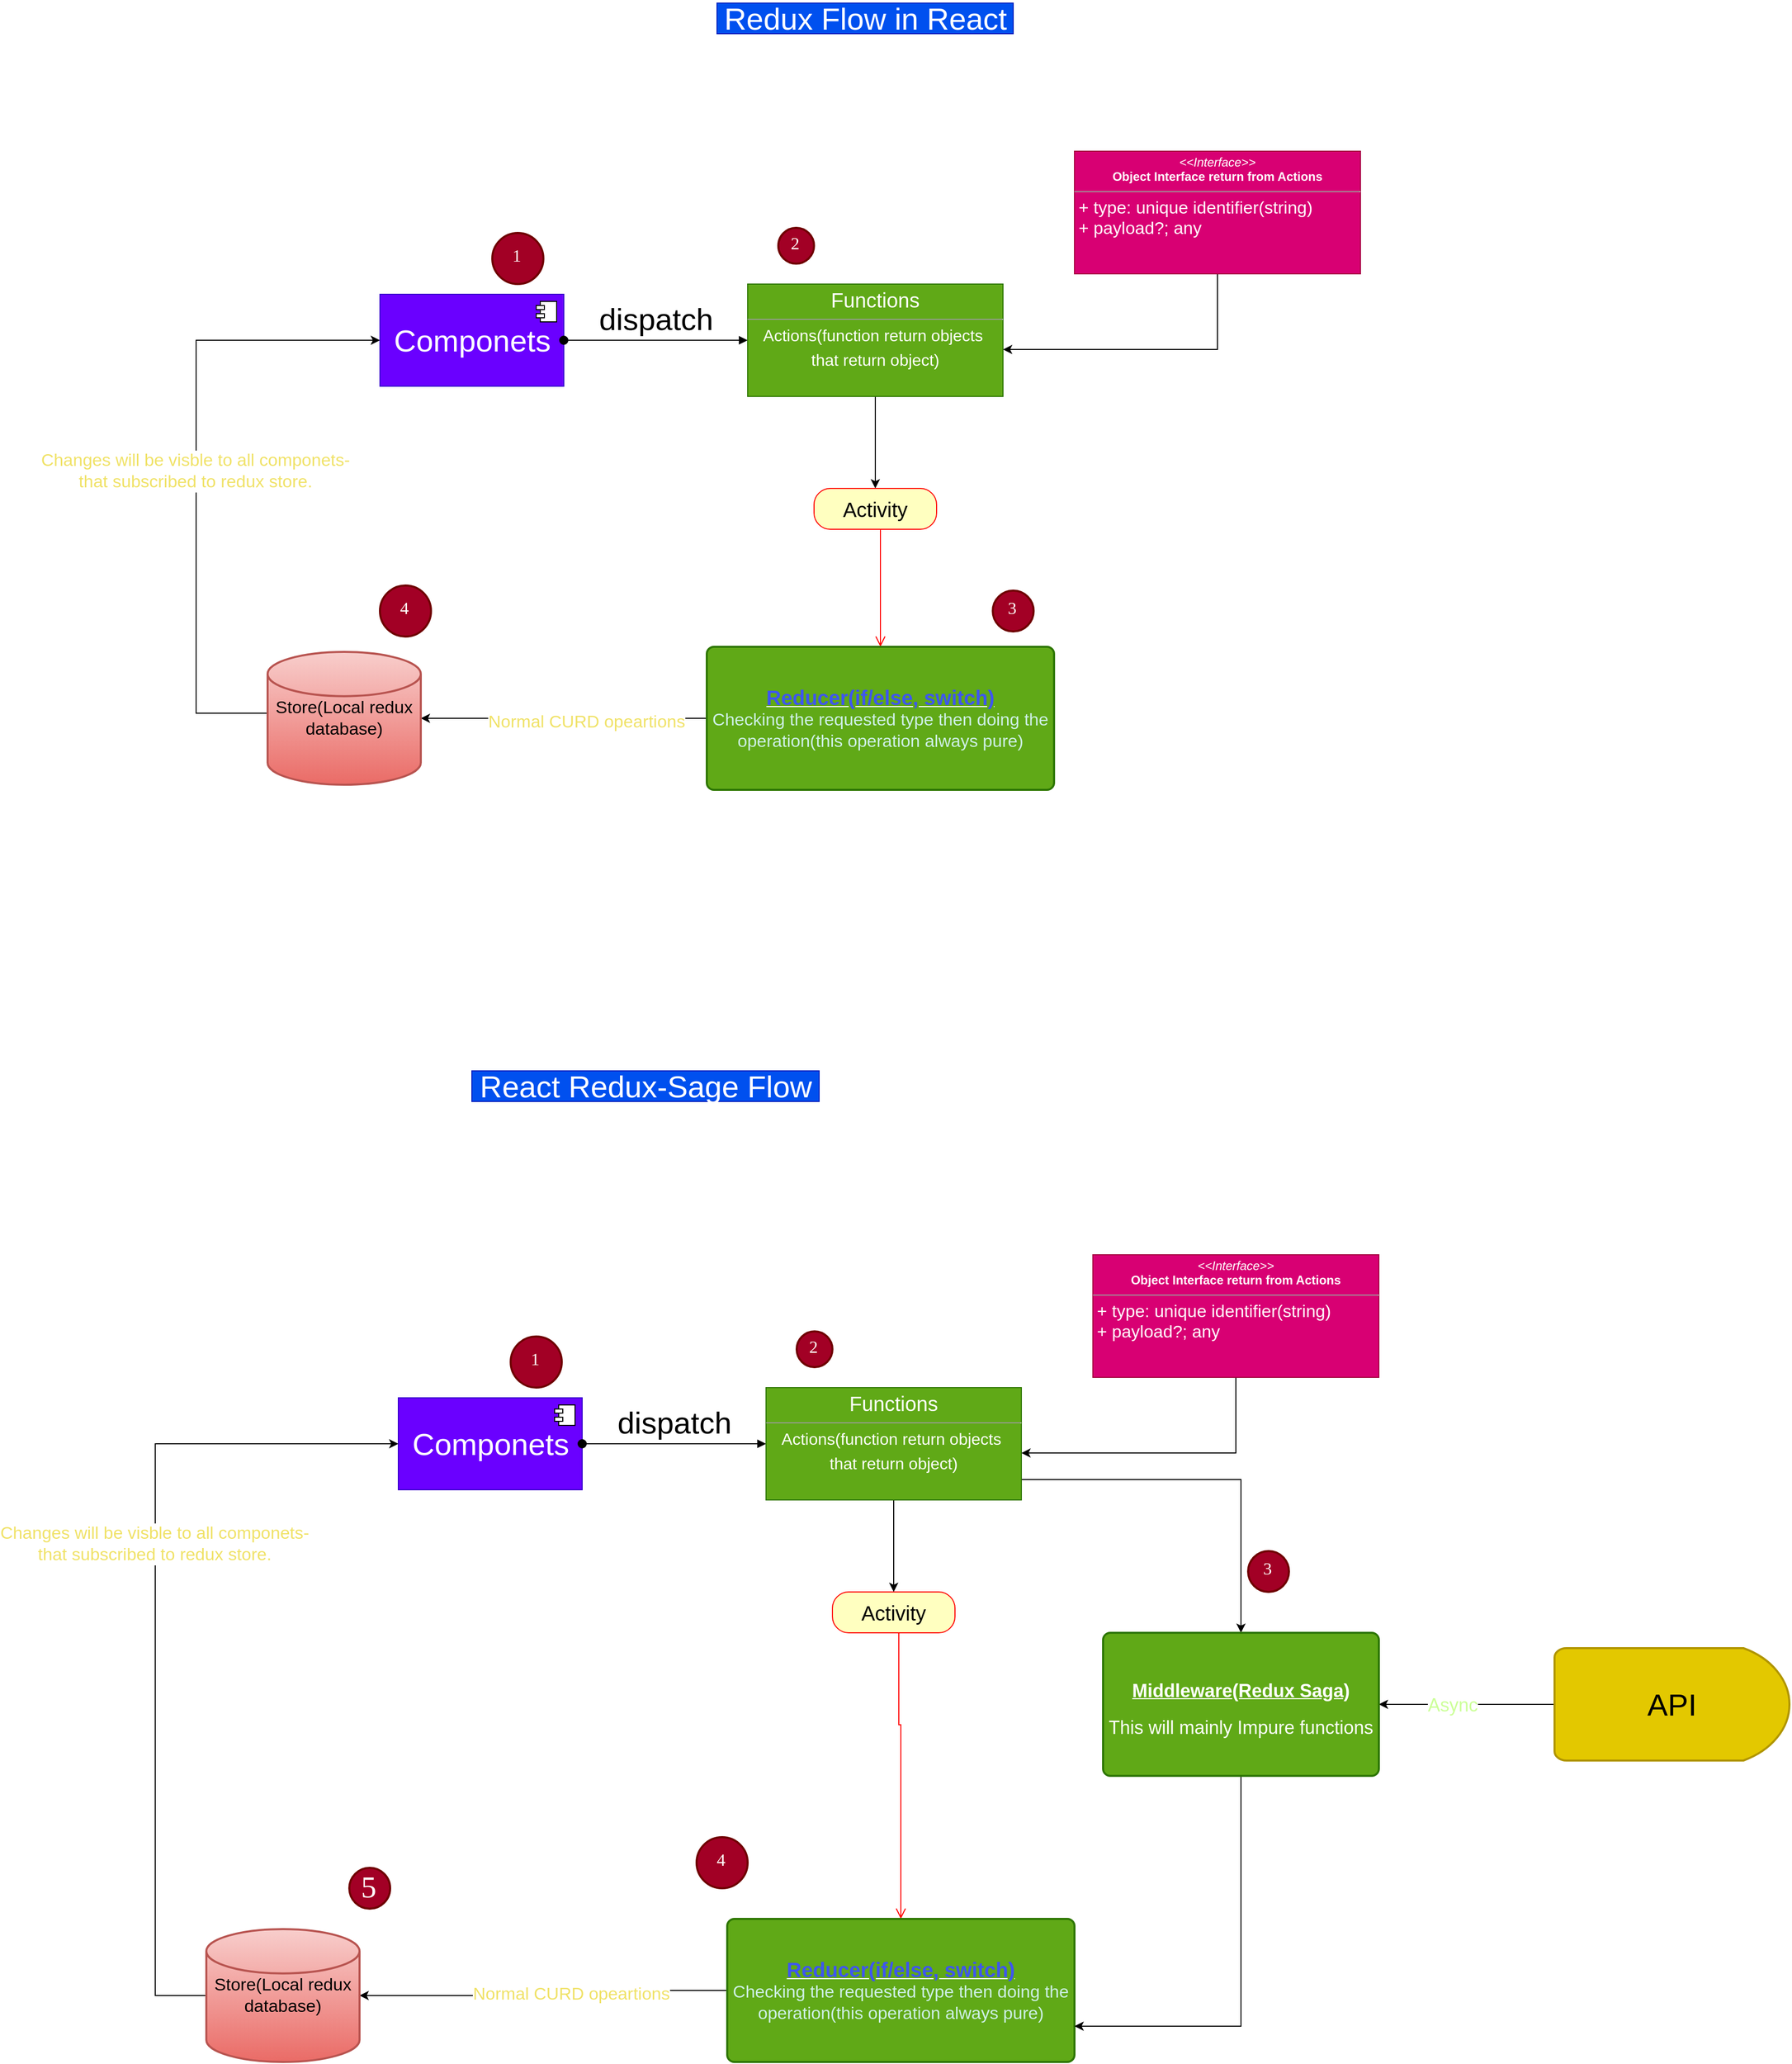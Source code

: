 <mxfile version="16.5.1" type="device"><diagram id="kgpKYQtTHZ0yAKxKKP6v" name="Page-1"><mxGraphModel dx="2272" dy="878" grid="1" gridSize="10" guides="1" tooltips="1" connect="1" arrows="1" fold="1" page="1" pageScale="1" pageWidth="850" pageHeight="1100" math="0" shadow="0"><root><mxCell id="0"/><mxCell id="1" parent="0"/><mxCell id="NOYNnW7P2XR8V1huNWQm-1" value="&lt;font style=&quot;font-size: 30px&quot;&gt;Redux Flow in React&lt;/font&gt;" style="text;html=1;align=center;verticalAlign=middle;resizable=0;points=[];autosize=1;strokeColor=#001DBC;fillColor=#0050ef;fontColor=#ffffff;" vertex="1" parent="1"><mxGeometry x="260" y="55" width="290" height="30" as="geometry"/></mxCell><mxCell id="NOYNnW7P2XR8V1huNWQm-2" value="Componets" style="html=1;dropTarget=0;fontSize=30;fillColor=#6a00ff;fontColor=#ffffff;strokeColor=#3700CC;" vertex="1" parent="1"><mxGeometry x="-70" y="340" width="180" height="90" as="geometry"/></mxCell><mxCell id="NOYNnW7P2XR8V1huNWQm-3" value="" style="shape=module;jettyWidth=8;jettyHeight=4;fontSize=30;" vertex="1" parent="NOYNnW7P2XR8V1huNWQm-2"><mxGeometry x="1" width="20" height="20" relative="1" as="geometry"><mxPoint x="-27" y="7" as="offset"/></mxGeometry></mxCell><mxCell id="NOYNnW7P2XR8V1huNWQm-5" value="dispatch" style="html=1;verticalAlign=bottom;startArrow=oval;startFill=1;endArrow=block;startSize=8;rounded=0;fontSize=30;exitX=1;exitY=0.5;exitDx=0;exitDy=0;" edge="1" parent="1" source="NOYNnW7P2XR8V1huNWQm-2" target="NOYNnW7P2XR8V1huNWQm-6"><mxGeometry width="60" relative="1" as="geometry"><mxPoint x="200" y="420" as="sourcePoint"/><mxPoint x="240" y="390" as="targetPoint"/></mxGeometry></mxCell><mxCell id="NOYNnW7P2XR8V1huNWQm-9" style="edgeStyle=orthogonalEdgeStyle;rounded=0;orthogonalLoop=1;jettySize=auto;html=1;exitX=0.5;exitY=1;exitDx=0;exitDy=0;entryX=0.5;entryY=0;entryDx=0;entryDy=0;fontSize=20;" edge="1" parent="1" source="NOYNnW7P2XR8V1huNWQm-6" target="NOYNnW7P2XR8V1huNWQm-7"><mxGeometry relative="1" as="geometry"/></mxCell><mxCell id="NOYNnW7P2XR8V1huNWQm-6" value="&lt;p style=&quot;text-align: center ; margin: 4px 0px 0px ; font-size: 20px&quot;&gt;Functions&lt;/p&gt;&lt;hr size=&quot;1&quot;&gt;&lt;div style=&quot;text-align: center ; height: 2px ; font-size: 16px&quot;&gt;Actions(function return objects&amp;nbsp;&lt;/div&gt;&lt;div style=&quot;text-align: center ; height: 2px ; font-size: 16px&quot;&gt;&lt;span&gt;&lt;br&gt;&lt;/span&gt;&lt;/div&gt;&lt;div style=&quot;text-align: center ; height: 2px ; font-size: 16px&quot;&gt;&lt;span&gt;&lt;br&gt;&lt;/span&gt;&lt;/div&gt;&lt;div style=&quot;text-align: center ; height: 2px ; font-size: 16px&quot;&gt;&lt;span&gt;&lt;br&gt;&lt;/span&gt;&lt;/div&gt;&lt;div style=&quot;text-align: center ; height: 2px ; font-size: 16px&quot;&gt;&lt;span&gt;&lt;br&gt;&lt;/span&gt;&lt;/div&gt;&lt;div style=&quot;text-align: center ; height: 2px ; font-size: 16px&quot;&gt;&lt;span&gt;&lt;br&gt;&lt;/span&gt;&lt;/div&gt;&lt;div style=&quot;text-align: center ; height: 2px ; font-size: 16px&quot;&gt;&lt;span&gt;&lt;br&gt;&lt;/span&gt;&lt;/div&gt;&lt;div style=&quot;text-align: center ; height: 2px ; font-size: 16px&quot;&gt;&lt;span&gt;&lt;br&gt;&lt;/span&gt;&lt;/div&gt;&lt;div style=&quot;text-align: center ; height: 2px ; font-size: 16px&quot;&gt;&lt;span&gt;&lt;br&gt;&lt;/span&gt;&lt;/div&gt;&lt;div style=&quot;text-align: center ; height: 2px ; font-size: 16px&quot;&gt;&lt;span&gt;&lt;br&gt;&lt;/span&gt;&lt;/div&gt;&lt;div style=&quot;text-align: center ; height: 2px ; font-size: 16px&quot;&gt;&lt;span&gt;&lt;br&gt;&lt;/span&gt;&lt;/div&gt;&lt;div style=&quot;text-align: center ; height: 2px ; font-size: 16px&quot;&gt;&lt;span&gt;&lt;br&gt;&lt;/span&gt;&lt;/div&gt;&lt;div style=&quot;text-align: center ; height: 2px ; font-size: 16px&quot;&gt;&lt;span&gt;that return object)&lt;/span&gt;&lt;br&gt;&lt;/div&gt;" style="verticalAlign=top;align=left;overflow=fill;fontSize=12;fontFamily=Helvetica;html=1;fillColor=#60a917;fontColor=#ffffff;strokeColor=#2D7600;" vertex="1" parent="1"><mxGeometry x="290" y="330" width="250" height="110" as="geometry"/></mxCell><mxCell id="NOYNnW7P2XR8V1huNWQm-7" value="Activity" style="rounded=1;whiteSpace=wrap;html=1;arcSize=40;fontColor=#000000;fillColor=#ffffc0;strokeColor=#ff0000;fontSize=20;" vertex="1" parent="1"><mxGeometry x="355" y="530" width="120" height="40" as="geometry"/></mxCell><mxCell id="NOYNnW7P2XR8V1huNWQm-8" value="" style="edgeStyle=orthogonalEdgeStyle;html=1;verticalAlign=bottom;endArrow=open;endSize=8;strokeColor=#ff0000;rounded=0;fontSize=20;" edge="1" source="NOYNnW7P2XR8V1huNWQm-7" parent="1" target="NOYNnW7P2XR8V1huNWQm-13"><mxGeometry relative="1" as="geometry"><mxPoint x="320" y="660" as="targetPoint"/><Array as="points"><mxPoint x="420" y="660"/></Array></mxGeometry></mxCell><mxCell id="NOYNnW7P2XR8V1huNWQm-12" style="edgeStyle=orthogonalEdgeStyle;rounded=0;orthogonalLoop=1;jettySize=auto;html=1;exitX=0.5;exitY=1;exitDx=0;exitDy=0;entryX=1;entryY=0.582;entryDx=0;entryDy=0;entryPerimeter=0;fontSize=17;" edge="1" parent="1" source="NOYNnW7P2XR8V1huNWQm-10" target="NOYNnW7P2XR8V1huNWQm-6"><mxGeometry relative="1" as="geometry"/></mxCell><mxCell id="NOYNnW7P2XR8V1huNWQm-10" value="&lt;p style=&quot;margin: 0px ; margin-top: 4px ; text-align: center&quot;&gt;&lt;i&gt;&amp;lt;&amp;lt;Interface&amp;gt;&amp;gt;&lt;/i&gt;&lt;br&gt;&lt;b&gt;Object Interface return from Actions&lt;/b&gt;&lt;/p&gt;&lt;hr size=&quot;1&quot;&gt;&lt;p style=&quot;margin: 0px 0px 0px 4px ; font-size: 17px&quot;&gt;+ type: unique identifier(string)&lt;br&gt;+ payload?; any&lt;/p&gt;" style="verticalAlign=top;align=left;overflow=fill;fontSize=12;fontFamily=Helvetica;html=1;fillColor=#d80073;fontColor=#ffffff;strokeColor=#A50040;" vertex="1" parent="1"><mxGeometry x="610" y="200" width="280" height="120" as="geometry"/></mxCell><mxCell id="NOYNnW7P2XR8V1huNWQm-14" style="edgeStyle=orthogonalEdgeStyle;rounded=0;orthogonalLoop=1;jettySize=auto;html=1;entryX=0;entryY=0.5;entryDx=0;entryDy=0;fontSize=17;fontColor=#CEF0E7;exitX=0;exitY=0.5;exitDx=0;exitDy=0;exitPerimeter=0;" edge="1" parent="1" source="NOYNnW7P2XR8V1huNWQm-20" target="NOYNnW7P2XR8V1huNWQm-2"><mxGeometry relative="1" as="geometry"><mxPoint x="-160" y="770" as="sourcePoint"/><Array as="points"><mxPoint x="-110" y="755"/><mxPoint x="-110" y="750"/><mxPoint x="-250" y="750"/><mxPoint x="-250" y="385"/></Array></mxGeometry></mxCell><mxCell id="NOYNnW7P2XR8V1huNWQm-15" value="Changes will be visble to all componets-&lt;br&gt;that subscribed to redux store." style="edgeLabel;html=1;align=center;verticalAlign=middle;resizable=0;points=[];fontSize=17;fontColor=#F0E267;" vertex="1" connectable="0" parent="NOYNnW7P2XR8V1huNWQm-14"><mxGeometry x="0.189" y="1" relative="1" as="geometry"><mxPoint as="offset"/></mxGeometry></mxCell><mxCell id="NOYNnW7P2XR8V1huNWQm-23" style="edgeStyle=orthogonalEdgeStyle;rounded=0;orthogonalLoop=1;jettySize=auto;html=1;exitX=0;exitY=0.5;exitDx=0;exitDy=0;fontSize=17;fontColor=#F0E267;" edge="1" parent="1" source="NOYNnW7P2XR8V1huNWQm-13" target="NOYNnW7P2XR8V1huNWQm-20"><mxGeometry relative="1" as="geometry"/></mxCell><mxCell id="NOYNnW7P2XR8V1huNWQm-24" value="Normal CURD opeartions" style="edgeLabel;html=1;align=center;verticalAlign=middle;resizable=0;points=[];fontSize=17;fontColor=#F0E267;" vertex="1" connectable="0" parent="NOYNnW7P2XR8V1huNWQm-23"><mxGeometry x="-0.158" y="4" relative="1" as="geometry"><mxPoint as="offset"/></mxGeometry></mxCell><mxCell id="NOYNnW7P2XR8V1huNWQm-13" value="&lt;p&gt;&lt;u&gt;&lt;b&gt;&lt;font style=&quot;font-size: 20px&quot; color=&quot;#3e56f0&quot;&gt;Reducer(if/else, switch)&lt;br&gt;&lt;/font&gt;&lt;/b&gt;&lt;/u&gt;&lt;font color=&quot;#cef0e7&quot; size=&quot;1&quot;&gt;&lt;span style=&quot;font-size: 17px&quot;&gt;Checking the requested type then doing the operation(this operation always pure)&lt;/span&gt;&lt;/font&gt;&lt;/p&gt;" style="rounded=1;whiteSpace=wrap;html=1;absoluteArcSize=1;arcSize=14;strokeWidth=2;fontSize=17;fillColor=#60a917;fontColor=#ffffff;strokeColor=#2D7600;" vertex="1" parent="1"><mxGeometry x="250" y="685" width="340" height="140" as="geometry"/></mxCell><mxCell id="NOYNnW7P2XR8V1huNWQm-16" value="1" style="ellipse;whiteSpace=wrap;html=1;aspect=fixed;strokeWidth=2;fontFamily=Tahoma;spacingBottom=4;spacingRight=2;strokeColor=#6F0000;fontSize=17;fontColor=#ffffff;fillColor=#a20025;" vertex="1" parent="1"><mxGeometry x="40" y="280" width="50" height="50" as="geometry"/></mxCell><mxCell id="NOYNnW7P2XR8V1huNWQm-17" value="2" style="ellipse;whiteSpace=wrap;html=1;aspect=fixed;strokeWidth=2;fontFamily=Tahoma;spacingBottom=4;spacingRight=2;strokeColor=#6F0000;fontSize=17;fontColor=#ffffff;fillColor=#a20025;" vertex="1" parent="1"><mxGeometry x="320" y="275" width="35" height="35" as="geometry"/></mxCell><mxCell id="NOYNnW7P2XR8V1huNWQm-18" value="4" style="ellipse;whiteSpace=wrap;html=1;aspect=fixed;strokeWidth=2;fontFamily=Tahoma;spacingBottom=4;spacingRight=2;strokeColor=#6F0000;fontSize=17;fontColor=#ffffff;fillColor=#a20025;" vertex="1" parent="1"><mxGeometry x="-70" y="625" width="50" height="50" as="geometry"/></mxCell><mxCell id="NOYNnW7P2XR8V1huNWQm-19" value="3" style="ellipse;whiteSpace=wrap;html=1;aspect=fixed;strokeWidth=2;fontFamily=Tahoma;spacingBottom=4;spacingRight=2;strokeColor=#6F0000;fontSize=17;fontColor=#ffffff;fillColor=#a20025;" vertex="1" parent="1"><mxGeometry x="530" y="630" width="40" height="40" as="geometry"/></mxCell><mxCell id="NOYNnW7P2XR8V1huNWQm-20" value="Store(Local redux&lt;br&gt;database)" style="strokeWidth=2;html=1;shape=mxgraph.flowchart.database;whiteSpace=wrap;fontSize=17;fillColor=#f8cecc;strokeColor=#b85450;gradientColor=#ea6b66;" vertex="1" parent="1"><mxGeometry x="-180" y="690" width="150" height="130" as="geometry"/></mxCell><mxCell id="NOYNnW7P2XR8V1huNWQm-25" value="&lt;font style=&quot;font-size: 30px&quot;&gt;React Redux-Sage Flow&lt;/font&gt;" style="text;html=1;align=center;verticalAlign=middle;resizable=0;points=[];autosize=1;strokeColor=#001DBC;fillColor=#0050ef;fontSize=17;fontColor=#ffffff;" vertex="1" parent="1"><mxGeometry x="20" y="1100" width="340" height="30" as="geometry"/></mxCell><mxCell id="NOYNnW7P2XR8V1huNWQm-26" value="Componets" style="html=1;dropTarget=0;fontSize=30;fillColor=#6a00ff;fontColor=#ffffff;strokeColor=#3700CC;" vertex="1" parent="1"><mxGeometry x="-52" y="1420" width="180" height="90" as="geometry"/></mxCell><mxCell id="NOYNnW7P2XR8V1huNWQm-27" value="" style="shape=module;jettyWidth=8;jettyHeight=4;fontSize=30;" vertex="1" parent="NOYNnW7P2XR8V1huNWQm-26"><mxGeometry x="1" width="20" height="20" relative="1" as="geometry"><mxPoint x="-27" y="7" as="offset"/></mxGeometry></mxCell><mxCell id="NOYNnW7P2XR8V1huNWQm-28" value="dispatch" style="html=1;verticalAlign=bottom;startArrow=oval;startFill=1;endArrow=block;startSize=8;rounded=0;fontSize=30;exitX=1;exitY=0.5;exitDx=0;exitDy=0;" edge="1" parent="1" source="NOYNnW7P2XR8V1huNWQm-26" target="NOYNnW7P2XR8V1huNWQm-30"><mxGeometry width="60" relative="1" as="geometry"><mxPoint x="218" y="1500" as="sourcePoint"/><mxPoint x="258" y="1470" as="targetPoint"/></mxGeometry></mxCell><mxCell id="NOYNnW7P2XR8V1huNWQm-29" style="edgeStyle=orthogonalEdgeStyle;rounded=0;orthogonalLoop=1;jettySize=auto;html=1;exitX=0.5;exitY=1;exitDx=0;exitDy=0;entryX=0.5;entryY=0;entryDx=0;entryDy=0;fontSize=20;" edge="1" parent="1" source="NOYNnW7P2XR8V1huNWQm-30" target="NOYNnW7P2XR8V1huNWQm-31"><mxGeometry relative="1" as="geometry"/></mxCell><mxCell id="NOYNnW7P2XR8V1huNWQm-52" style="edgeStyle=orthogonalEdgeStyle;rounded=0;orthogonalLoop=1;jettySize=auto;html=1;exitX=1;exitY=1;exitDx=0;exitDy=0;fontSize=17;fontColor=#CCFF99;" edge="1" parent="1" source="NOYNnW7P2XR8V1huNWQm-30" target="NOYNnW7P2XR8V1huNWQm-48"><mxGeometry relative="1" as="geometry"><Array as="points"><mxPoint x="558" y="1500"/><mxPoint x="773" y="1500"/></Array></mxGeometry></mxCell><mxCell id="NOYNnW7P2XR8V1huNWQm-30" value="&lt;p style=&quot;text-align: center ; margin: 4px 0px 0px ; font-size: 20px&quot;&gt;Functions&lt;/p&gt;&lt;hr size=&quot;1&quot;&gt;&lt;div style=&quot;text-align: center ; height: 2px ; font-size: 16px&quot;&gt;Actions(function return objects&amp;nbsp;&lt;/div&gt;&lt;div style=&quot;text-align: center ; height: 2px ; font-size: 16px&quot;&gt;&lt;span&gt;&lt;br&gt;&lt;/span&gt;&lt;/div&gt;&lt;div style=&quot;text-align: center ; height: 2px ; font-size: 16px&quot;&gt;&lt;span&gt;&lt;br&gt;&lt;/span&gt;&lt;/div&gt;&lt;div style=&quot;text-align: center ; height: 2px ; font-size: 16px&quot;&gt;&lt;span&gt;&lt;br&gt;&lt;/span&gt;&lt;/div&gt;&lt;div style=&quot;text-align: center ; height: 2px ; font-size: 16px&quot;&gt;&lt;span&gt;&lt;br&gt;&lt;/span&gt;&lt;/div&gt;&lt;div style=&quot;text-align: center ; height: 2px ; font-size: 16px&quot;&gt;&lt;span&gt;&lt;br&gt;&lt;/span&gt;&lt;/div&gt;&lt;div style=&quot;text-align: center ; height: 2px ; font-size: 16px&quot;&gt;&lt;span&gt;&lt;br&gt;&lt;/span&gt;&lt;/div&gt;&lt;div style=&quot;text-align: center ; height: 2px ; font-size: 16px&quot;&gt;&lt;span&gt;&lt;br&gt;&lt;/span&gt;&lt;/div&gt;&lt;div style=&quot;text-align: center ; height: 2px ; font-size: 16px&quot;&gt;&lt;span&gt;&lt;br&gt;&lt;/span&gt;&lt;/div&gt;&lt;div style=&quot;text-align: center ; height: 2px ; font-size: 16px&quot;&gt;&lt;span&gt;&lt;br&gt;&lt;/span&gt;&lt;/div&gt;&lt;div style=&quot;text-align: center ; height: 2px ; font-size: 16px&quot;&gt;&lt;span&gt;&lt;br&gt;&lt;/span&gt;&lt;/div&gt;&lt;div style=&quot;text-align: center ; height: 2px ; font-size: 16px&quot;&gt;&lt;span&gt;&lt;br&gt;&lt;/span&gt;&lt;/div&gt;&lt;div style=&quot;text-align: center ; height: 2px ; font-size: 16px&quot;&gt;&lt;span&gt;that return object)&lt;/span&gt;&lt;br&gt;&lt;/div&gt;" style="verticalAlign=top;align=left;overflow=fill;fontSize=12;fontFamily=Helvetica;html=1;fillColor=#60a917;fontColor=#ffffff;strokeColor=#2D7600;" vertex="1" parent="1"><mxGeometry x="308" y="1410" width="250" height="110" as="geometry"/></mxCell><mxCell id="NOYNnW7P2XR8V1huNWQm-31" value="Activity" style="rounded=1;whiteSpace=wrap;html=1;arcSize=40;fontColor=#000000;fillColor=#ffffc0;strokeColor=#ff0000;fontSize=20;" vertex="1" parent="1"><mxGeometry x="373" y="1610" width="120" height="40" as="geometry"/></mxCell><mxCell id="NOYNnW7P2XR8V1huNWQm-32" value="" style="edgeStyle=orthogonalEdgeStyle;html=1;verticalAlign=bottom;endArrow=open;endSize=8;strokeColor=#ff0000;rounded=0;fontSize=20;" edge="1" parent="1" source="NOYNnW7P2XR8V1huNWQm-31" target="NOYNnW7P2XR8V1huNWQm-39"><mxGeometry relative="1" as="geometry"><mxPoint x="338" y="1740" as="targetPoint"/><Array as="points"><mxPoint x="438" y="1740"/></Array></mxGeometry></mxCell><mxCell id="NOYNnW7P2XR8V1huNWQm-33" style="edgeStyle=orthogonalEdgeStyle;rounded=0;orthogonalLoop=1;jettySize=auto;html=1;exitX=0.5;exitY=1;exitDx=0;exitDy=0;entryX=1;entryY=0.582;entryDx=0;entryDy=0;entryPerimeter=0;fontSize=17;" edge="1" parent="1" source="NOYNnW7P2XR8V1huNWQm-34" target="NOYNnW7P2XR8V1huNWQm-30"><mxGeometry relative="1" as="geometry"/></mxCell><mxCell id="NOYNnW7P2XR8V1huNWQm-34" value="&lt;p style=&quot;margin: 0px ; margin-top: 4px ; text-align: center&quot;&gt;&lt;i&gt;&amp;lt;&amp;lt;Interface&amp;gt;&amp;gt;&lt;/i&gt;&lt;br&gt;&lt;b&gt;Object Interface return from Actions&lt;/b&gt;&lt;/p&gt;&lt;hr size=&quot;1&quot;&gt;&lt;p style=&quot;margin: 0px 0px 0px 4px ; font-size: 17px&quot;&gt;+ type: unique identifier(string)&lt;br&gt;+ payload?; any&lt;/p&gt;" style="verticalAlign=top;align=left;overflow=fill;fontSize=12;fontFamily=Helvetica;html=1;fillColor=#d80073;fontColor=#ffffff;strokeColor=#A50040;" vertex="1" parent="1"><mxGeometry x="628" y="1280" width="280" height="120" as="geometry"/></mxCell><mxCell id="NOYNnW7P2XR8V1huNWQm-35" style="edgeStyle=orthogonalEdgeStyle;rounded=0;orthogonalLoop=1;jettySize=auto;html=1;entryX=0;entryY=0.5;entryDx=0;entryDy=0;fontSize=17;fontColor=#CEF0E7;exitX=0;exitY=0.5;exitDx=0;exitDy=0;exitPerimeter=0;" edge="1" parent="1" source="NOYNnW7P2XR8V1huNWQm-44" target="NOYNnW7P2XR8V1huNWQm-26"><mxGeometry relative="1" as="geometry"><mxPoint x="-142" y="1850" as="sourcePoint"/><Array as="points"><mxPoint x="-290" y="2005"/><mxPoint x="-290" y="1465"/></Array></mxGeometry></mxCell><mxCell id="NOYNnW7P2XR8V1huNWQm-36" value="Changes will be visble to all componets-&lt;br&gt;that subscribed to redux store." style="edgeLabel;html=1;align=center;verticalAlign=middle;resizable=0;points=[];fontSize=17;fontColor=#F0E267;" vertex="1" connectable="0" parent="NOYNnW7P2XR8V1huNWQm-35"><mxGeometry x="0.189" y="1" relative="1" as="geometry"><mxPoint as="offset"/></mxGeometry></mxCell><mxCell id="NOYNnW7P2XR8V1huNWQm-37" style="edgeStyle=orthogonalEdgeStyle;rounded=0;orthogonalLoop=1;jettySize=auto;html=1;exitX=0;exitY=0.5;exitDx=0;exitDy=0;fontSize=17;fontColor=#F0E267;" edge="1" parent="1" source="NOYNnW7P2XR8V1huNWQm-39" target="NOYNnW7P2XR8V1huNWQm-44"><mxGeometry relative="1" as="geometry"/></mxCell><mxCell id="NOYNnW7P2XR8V1huNWQm-38" value="Normal CURD opeartions" style="edgeLabel;html=1;align=center;verticalAlign=middle;resizable=0;points=[];fontSize=17;fontColor=#F0E267;" vertex="1" connectable="0" parent="NOYNnW7P2XR8V1huNWQm-37"><mxGeometry x="-0.158" y="4" relative="1" as="geometry"><mxPoint as="offset"/></mxGeometry></mxCell><mxCell id="NOYNnW7P2XR8V1huNWQm-39" value="&lt;p&gt;&lt;u&gt;&lt;b&gt;&lt;font style=&quot;font-size: 20px&quot; color=&quot;#3e56f0&quot;&gt;Reducer(if/else, switch)&lt;br&gt;&lt;/font&gt;&lt;/b&gt;&lt;/u&gt;&lt;font color=&quot;#cef0e7&quot; size=&quot;1&quot;&gt;&lt;span style=&quot;font-size: 17px&quot;&gt;Checking the requested type then doing the operation(this operation always pure)&lt;/span&gt;&lt;/font&gt;&lt;/p&gt;" style="rounded=1;whiteSpace=wrap;html=1;absoluteArcSize=1;arcSize=14;strokeWidth=2;fontSize=17;fillColor=#60a917;fontColor=#ffffff;strokeColor=#2D7600;" vertex="1" parent="1"><mxGeometry x="270" y="1930" width="340" height="140" as="geometry"/></mxCell><mxCell id="NOYNnW7P2XR8V1huNWQm-40" value="1" style="ellipse;whiteSpace=wrap;html=1;aspect=fixed;strokeWidth=2;fontFamily=Tahoma;spacingBottom=4;spacingRight=2;strokeColor=#6F0000;fontSize=17;fontColor=#ffffff;fillColor=#a20025;" vertex="1" parent="1"><mxGeometry x="58" y="1360" width="50" height="50" as="geometry"/></mxCell><mxCell id="NOYNnW7P2XR8V1huNWQm-41" value="2" style="ellipse;whiteSpace=wrap;html=1;aspect=fixed;strokeWidth=2;fontFamily=Tahoma;spacingBottom=4;spacingRight=2;strokeColor=#6F0000;fontSize=17;fontColor=#ffffff;fillColor=#a20025;" vertex="1" parent="1"><mxGeometry x="338" y="1355" width="35" height="35" as="geometry"/></mxCell><mxCell id="NOYNnW7P2XR8V1huNWQm-42" value="4" style="ellipse;whiteSpace=wrap;html=1;aspect=fixed;strokeWidth=2;fontFamily=Tahoma;spacingBottom=4;spacingRight=2;strokeColor=#6F0000;fontSize=17;fontColor=#ffffff;fillColor=#a20025;" vertex="1" parent="1"><mxGeometry x="240" y="1850" width="50" height="50" as="geometry"/></mxCell><mxCell id="NOYNnW7P2XR8V1huNWQm-43" value="3" style="ellipse;whiteSpace=wrap;html=1;aspect=fixed;strokeWidth=2;fontFamily=Tahoma;spacingBottom=4;spacingRight=2;strokeColor=#6F0000;fontSize=17;fontColor=#ffffff;fillColor=#a20025;" vertex="1" parent="1"><mxGeometry x="780" y="1570" width="40" height="40" as="geometry"/></mxCell><mxCell id="NOYNnW7P2XR8V1huNWQm-44" value="Store(Local redux&lt;br&gt;database)" style="strokeWidth=2;html=1;shape=mxgraph.flowchart.database;whiteSpace=wrap;fontSize=17;fillColor=#f8cecc;strokeColor=#b85450;gradientColor=#ea6b66;" vertex="1" parent="1"><mxGeometry x="-240" y="1940" width="150" height="130" as="geometry"/></mxCell><mxCell id="NOYNnW7P2XR8V1huNWQm-45" value="5" style="ellipse;whiteSpace=wrap;html=1;aspect=fixed;strokeWidth=2;fontFamily=Tahoma;spacingBottom=4;spacingRight=2;strokeColor=#6F0000;fontSize=30;fontColor=#ffffff;fillColor=#a20025;" vertex="1" parent="1"><mxGeometry x="-100" y="1880" width="40" height="40" as="geometry"/></mxCell><mxCell id="NOYNnW7P2XR8V1huNWQm-50" style="edgeStyle=orthogonalEdgeStyle;rounded=0;orthogonalLoop=1;jettySize=auto;html=1;exitX=0;exitY=0.5;exitDx=0;exitDy=0;exitPerimeter=0;fontSize=18;fontColor=#CCFF99;" edge="1" parent="1" source="NOYNnW7P2XR8V1huNWQm-47" target="NOYNnW7P2XR8V1huNWQm-48"><mxGeometry relative="1" as="geometry"/></mxCell><mxCell id="NOYNnW7P2XR8V1huNWQm-51" value="Async" style="edgeLabel;html=1;align=center;verticalAlign=middle;resizable=0;points=[];fontSize=18;fontColor=#CCFF99;" vertex="1" connectable="0" parent="NOYNnW7P2XR8V1huNWQm-50"><mxGeometry x="0.163" y="1" relative="1" as="geometry"><mxPoint as="offset"/></mxGeometry></mxCell><mxCell id="NOYNnW7P2XR8V1huNWQm-47" value="API" style="strokeWidth=2;html=1;shape=mxgraph.flowchart.delay;whiteSpace=wrap;fontSize=30;fontColor=#000000;fillColor=#e3c800;strokeColor=#B09500;" vertex="1" parent="1"><mxGeometry x="1080" y="1665" width="230" height="110" as="geometry"/></mxCell><mxCell id="NOYNnW7P2XR8V1huNWQm-53" style="edgeStyle=orthogonalEdgeStyle;rounded=0;orthogonalLoop=1;jettySize=auto;html=1;exitX=0.5;exitY=1;exitDx=0;exitDy=0;entryX=1;entryY=0.75;entryDx=0;entryDy=0;fontSize=17;fontColor=#CCFF99;" edge="1" parent="1" source="NOYNnW7P2XR8V1huNWQm-48" target="NOYNnW7P2XR8V1huNWQm-39"><mxGeometry relative="1" as="geometry"/></mxCell><mxCell id="NOYNnW7P2XR8V1huNWQm-48" value="&lt;font style=&quot;font-size: 18px&quot;&gt;&lt;b&gt;&lt;u&gt;Middleware(Redux Saga)&lt;/u&gt;&lt;/b&gt;&lt;br&gt;This will mainly Impure functions&lt;br&gt;&lt;/font&gt;" style="rounded=1;whiteSpace=wrap;html=1;absoluteArcSize=1;arcSize=14;strokeWidth=2;fontSize=30;fontColor=#ffffff;fillColor=#60a917;strokeColor=#2D7600;" vertex="1" parent="1"><mxGeometry x="638" y="1650" width="270" height="140" as="geometry"/></mxCell></root></mxGraphModel></diagram></mxfile>